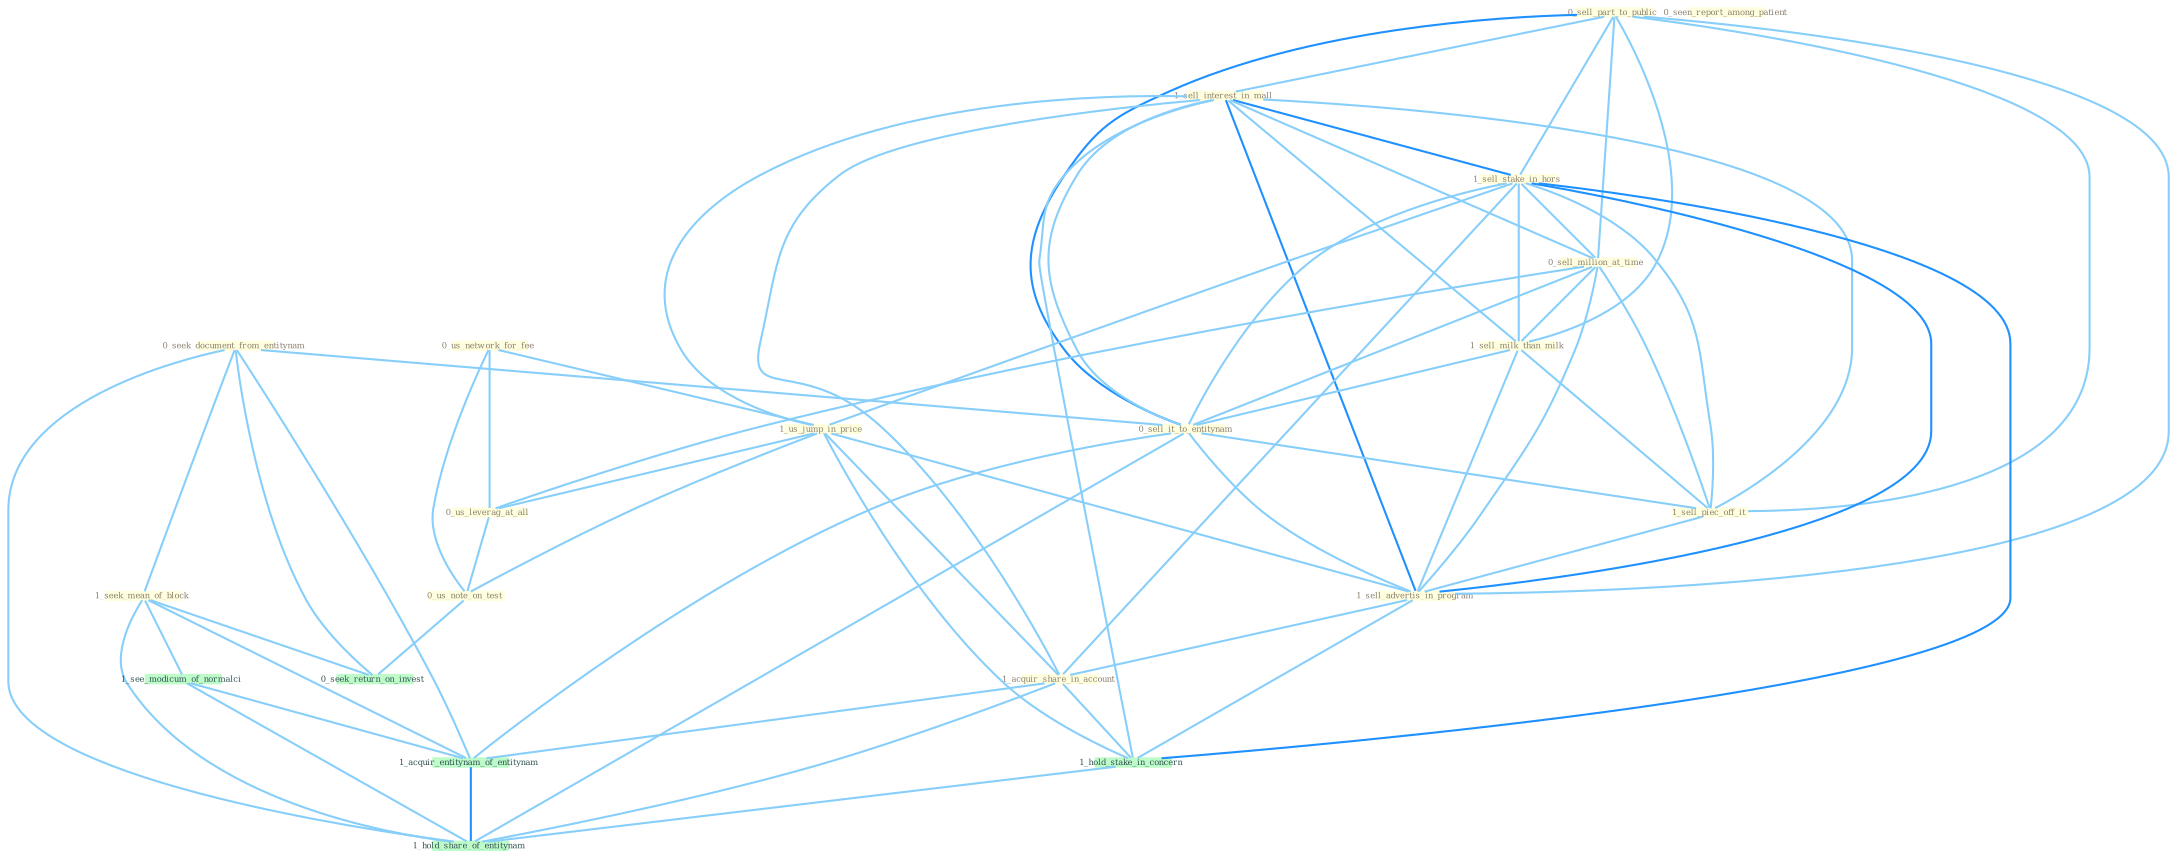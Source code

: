 Graph G{ 
    node
    [shape=polygon,style=filled,width=.5,height=.06,color="#BDFCC9",fixedsize=true,fontsize=4,
    fontcolor="#2f4f4f"];
    {node
    [color="#ffffe0", fontcolor="#8b7d6b"] "0_us_network_for_fee " "0_sell_part_to_public " "1_sell_interest_in_mall " "1_sell_stake_in_hors " "0_seek_document_from_entitynam " "0_sell_million_at_time " "0_seen_report_among_patient " "1_seek_mean_of_block " "1_sell_milk_than_milk " "0_sell_it_to_entitynam " "1_us_jump_in_price " "1_sell_piec_off_it " "0_us_leverag_at_all " "1_sell_advertis_in_program " "0_us_note_on_test " "1_acquir_share_in_account "}
{node [color="#fff0f5", fontcolor="#b22222"]}
edge [color="#B0E2FF"];

	"0_us_network_for_fee " -- "1_us_jump_in_price " [w="1", color="#87cefa" ];
	"0_us_network_for_fee " -- "0_us_leverag_at_all " [w="1", color="#87cefa" ];
	"0_us_network_for_fee " -- "0_us_note_on_test " [w="1", color="#87cefa" ];
	"0_sell_part_to_public " -- "1_sell_interest_in_mall " [w="1", color="#87cefa" ];
	"0_sell_part_to_public " -- "1_sell_stake_in_hors " [w="1", color="#87cefa" ];
	"0_sell_part_to_public " -- "0_sell_million_at_time " [w="1", color="#87cefa" ];
	"0_sell_part_to_public " -- "1_sell_milk_than_milk " [w="1", color="#87cefa" ];
	"0_sell_part_to_public " -- "0_sell_it_to_entitynam " [w="2", color="#1e90ff" , len=0.8];
	"0_sell_part_to_public " -- "1_sell_piec_off_it " [w="1", color="#87cefa" ];
	"0_sell_part_to_public " -- "1_sell_advertis_in_program " [w="1", color="#87cefa" ];
	"1_sell_interest_in_mall " -- "1_sell_stake_in_hors " [w="2", color="#1e90ff" , len=0.8];
	"1_sell_interest_in_mall " -- "0_sell_million_at_time " [w="1", color="#87cefa" ];
	"1_sell_interest_in_mall " -- "1_sell_milk_than_milk " [w="1", color="#87cefa" ];
	"1_sell_interest_in_mall " -- "0_sell_it_to_entitynam " [w="1", color="#87cefa" ];
	"1_sell_interest_in_mall " -- "1_us_jump_in_price " [w="1", color="#87cefa" ];
	"1_sell_interest_in_mall " -- "1_sell_piec_off_it " [w="1", color="#87cefa" ];
	"1_sell_interest_in_mall " -- "1_sell_advertis_in_program " [w="2", color="#1e90ff" , len=0.8];
	"1_sell_interest_in_mall " -- "1_acquir_share_in_account " [w="1", color="#87cefa" ];
	"1_sell_interest_in_mall " -- "1_hold_stake_in_concern " [w="1", color="#87cefa" ];
	"1_sell_stake_in_hors " -- "0_sell_million_at_time " [w="1", color="#87cefa" ];
	"1_sell_stake_in_hors " -- "1_sell_milk_than_milk " [w="1", color="#87cefa" ];
	"1_sell_stake_in_hors " -- "0_sell_it_to_entitynam " [w="1", color="#87cefa" ];
	"1_sell_stake_in_hors " -- "1_us_jump_in_price " [w="1", color="#87cefa" ];
	"1_sell_stake_in_hors " -- "1_sell_piec_off_it " [w="1", color="#87cefa" ];
	"1_sell_stake_in_hors " -- "1_sell_advertis_in_program " [w="2", color="#1e90ff" , len=0.8];
	"1_sell_stake_in_hors " -- "1_acquir_share_in_account " [w="1", color="#87cefa" ];
	"1_sell_stake_in_hors " -- "1_hold_stake_in_concern " [w="2", color="#1e90ff" , len=0.8];
	"0_seek_document_from_entitynam " -- "1_seek_mean_of_block " [w="1", color="#87cefa" ];
	"0_seek_document_from_entitynam " -- "0_sell_it_to_entitynam " [w="1", color="#87cefa" ];
	"0_seek_document_from_entitynam " -- "0_seek_return_on_invest " [w="1", color="#87cefa" ];
	"0_seek_document_from_entitynam " -- "1_acquir_entitynam_of_entitynam " [w="1", color="#87cefa" ];
	"0_seek_document_from_entitynam " -- "1_hold_share_of_entitynam " [w="1", color="#87cefa" ];
	"0_sell_million_at_time " -- "1_sell_milk_than_milk " [w="1", color="#87cefa" ];
	"0_sell_million_at_time " -- "0_sell_it_to_entitynam " [w="1", color="#87cefa" ];
	"0_sell_million_at_time " -- "1_sell_piec_off_it " [w="1", color="#87cefa" ];
	"0_sell_million_at_time " -- "0_us_leverag_at_all " [w="1", color="#87cefa" ];
	"0_sell_million_at_time " -- "1_sell_advertis_in_program " [w="1", color="#87cefa" ];
	"1_seek_mean_of_block " -- "0_seek_return_on_invest " [w="1", color="#87cefa" ];
	"1_seek_mean_of_block " -- "1_see_modicum_of_normalci " [w="1", color="#87cefa" ];
	"1_seek_mean_of_block " -- "1_acquir_entitynam_of_entitynam " [w="1", color="#87cefa" ];
	"1_seek_mean_of_block " -- "1_hold_share_of_entitynam " [w="1", color="#87cefa" ];
	"1_sell_milk_than_milk " -- "0_sell_it_to_entitynam " [w="1", color="#87cefa" ];
	"1_sell_milk_than_milk " -- "1_sell_piec_off_it " [w="1", color="#87cefa" ];
	"1_sell_milk_than_milk " -- "1_sell_advertis_in_program " [w="1", color="#87cefa" ];
	"0_sell_it_to_entitynam " -- "1_sell_piec_off_it " [w="1", color="#87cefa" ];
	"0_sell_it_to_entitynam " -- "1_sell_advertis_in_program " [w="1", color="#87cefa" ];
	"0_sell_it_to_entitynam " -- "1_acquir_entitynam_of_entitynam " [w="1", color="#87cefa" ];
	"0_sell_it_to_entitynam " -- "1_hold_share_of_entitynam " [w="1", color="#87cefa" ];
	"1_us_jump_in_price " -- "0_us_leverag_at_all " [w="1", color="#87cefa" ];
	"1_us_jump_in_price " -- "1_sell_advertis_in_program " [w="1", color="#87cefa" ];
	"1_us_jump_in_price " -- "0_us_note_on_test " [w="1", color="#87cefa" ];
	"1_us_jump_in_price " -- "1_acquir_share_in_account " [w="1", color="#87cefa" ];
	"1_us_jump_in_price " -- "1_hold_stake_in_concern " [w="1", color="#87cefa" ];
	"1_sell_piec_off_it " -- "1_sell_advertis_in_program " [w="1", color="#87cefa" ];
	"0_us_leverag_at_all " -- "0_us_note_on_test " [w="1", color="#87cefa" ];
	"1_sell_advertis_in_program " -- "1_acquir_share_in_account " [w="1", color="#87cefa" ];
	"1_sell_advertis_in_program " -- "1_hold_stake_in_concern " [w="1", color="#87cefa" ];
	"0_us_note_on_test " -- "0_seek_return_on_invest " [w="1", color="#87cefa" ];
	"1_acquir_share_in_account " -- "1_hold_stake_in_concern " [w="1", color="#87cefa" ];
	"1_acquir_share_in_account " -- "1_acquir_entitynam_of_entitynam " [w="1", color="#87cefa" ];
	"1_acquir_share_in_account " -- "1_hold_share_of_entitynam " [w="1", color="#87cefa" ];
	"1_hold_stake_in_concern " -- "1_hold_share_of_entitynam " [w="1", color="#87cefa" ];
	"1_see_modicum_of_normalci " -- "1_acquir_entitynam_of_entitynam " [w="1", color="#87cefa" ];
	"1_see_modicum_of_normalci " -- "1_hold_share_of_entitynam " [w="1", color="#87cefa" ];
	"1_acquir_entitynam_of_entitynam " -- "1_hold_share_of_entitynam " [w="2", color="#1e90ff" , len=0.8];
}